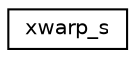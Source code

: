 digraph "Graphical Class Hierarchy"
{
  edge [fontname="Helvetica",fontsize="10",labelfontname="Helvetica",labelfontsize="10"];
  node [fontname="Helvetica",fontsize="10",shape=record];
  rankdir="LR";
  Node0 [label="xwarp_s",height=0.2,width=0.4,color="black", fillcolor="white", style="filled",URL="$structxwarp__s.html"];
}
